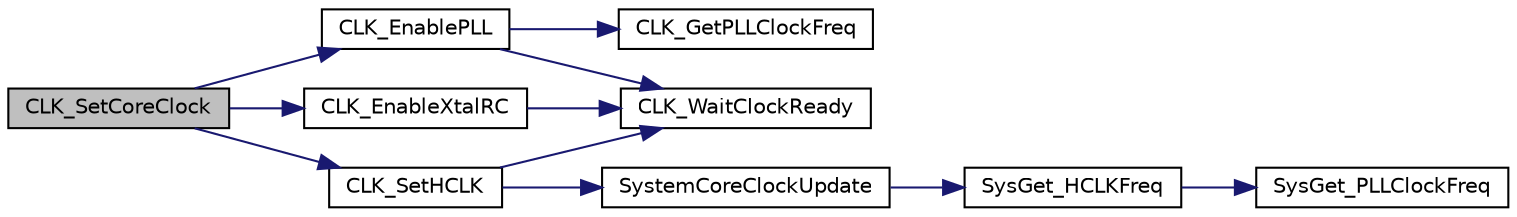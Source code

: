 digraph "CLK_SetCoreClock"
{
 // LATEX_PDF_SIZE
  edge [fontname="Helvetica",fontsize="10",labelfontname="Helvetica",labelfontsize="10"];
  node [fontname="Helvetica",fontsize="10",shape=record];
  rankdir="LR";
  Node1 [label="CLK_SetCoreClock",height=0.2,width=0.4,color="black", fillcolor="grey75", style="filled", fontcolor="black",tooltip="This function set HCLK frequency. The frequency unit is Hz. The range of u32Hclk is 24 ~ 42 MHz."];
  Node1 -> Node2 [color="midnightblue",fontsize="10",style="solid",fontname="Helvetica"];
  Node2 [label="CLK_EnablePLL",height=0.2,width=0.4,color="black", fillcolor="white", style="filled",URL="$d7/d42/group___n_a_n_o100___c_l_k___e_x_p_o_r_t_e_d___f_u_n_c_t_i_o_n_s.html#ga2c1d77ec5103fe51b332f3398d434d7f",tooltip="This function set PLL frequency."];
  Node2 -> Node3 [color="midnightblue",fontsize="10",style="solid",fontname="Helvetica"];
  Node3 [label="CLK_GetPLLClockFreq",height=0.2,width=0.4,color="black", fillcolor="white", style="filled",URL="$d7/d42/group___n_a_n_o100___c_l_k___e_x_p_o_r_t_e_d___f_u_n_c_t_i_o_n_s.html#gaf42f850d36900fcf77e4643f2db5470b",tooltip="This function get PLL frequency. The frequency unit is Hz."];
  Node2 -> Node4 [color="midnightblue",fontsize="10",style="solid",fontname="Helvetica"];
  Node4 [label="CLK_WaitClockReady",height=0.2,width=0.4,color="black", fillcolor="white", style="filled",URL="$d7/d42/group___n_a_n_o100___c_l_k___e_x_p_o_r_t_e_d___f_u_n_c_t_i_o_n_s.html#ga620c121e9147b128081654d9552efe15",tooltip="This function check selected clock source status."];
  Node1 -> Node5 [color="midnightblue",fontsize="10",style="solid",fontname="Helvetica"];
  Node5 [label="CLK_EnableXtalRC",height=0.2,width=0.4,color="black", fillcolor="white", style="filled",URL="$d7/d42/group___n_a_n_o100___c_l_k___e_x_p_o_r_t_e_d___f_u_n_c_t_i_o_n_s.html#gadfcb464858fe9270881d9edf102b9ed1",tooltip="This function enable clock source."];
  Node5 -> Node4 [color="midnightblue",fontsize="10",style="solid",fontname="Helvetica"];
  Node1 -> Node6 [color="midnightblue",fontsize="10",style="solid",fontname="Helvetica"];
  Node6 [label="CLK_SetHCLK",height=0.2,width=0.4,color="black", fillcolor="white", style="filled",URL="$d7/d42/group___n_a_n_o100___c_l_k___e_x_p_o_r_t_e_d___f_u_n_c_t_i_o_n_s.html#gab1a48f2301aa652d88d9235674183a24",tooltip="This function set HCLK clock source and HCLK clock divider."];
  Node6 -> Node4 [color="midnightblue",fontsize="10",style="solid",fontname="Helvetica"];
  Node6 -> Node7 [color="midnightblue",fontsize="10",style="solid",fontname="Helvetica"];
  Node7 [label="SystemCoreClockUpdate",height=0.2,width=0.4,color="black", fillcolor="white", style="filled",URL="$de/d38/system___nano100_series_8c.html#ae0c36a9591fe6e9c45ecb21a794f0f0f",tooltip="Updates the SystemCoreClock with current core Clock retrieved from CPU registers."];
  Node7 -> Node8 [color="midnightblue",fontsize="10",style="solid",fontname="Helvetica"];
  Node8 [label="SysGet_HCLKFreq",height=0.2,width=0.4,color="black", fillcolor="white", style="filled",URL="$de/d38/system___nano100_series_8c.html#aca6d5b465c5468d7dc1f3675e834c1b9",tooltip="Get current HCLK clock frequency."];
  Node8 -> Node9 [color="midnightblue",fontsize="10",style="solid",fontname="Helvetica"];
  Node9 [label="SysGet_PLLClockFreq",height=0.2,width=0.4,color="black", fillcolor="white", style="filled",URL="$de/d38/system___nano100_series_8c.html#ad0eab36ae6ce25e23219dc6a1e8fa73a",tooltip="Calculate current PLL clock frequency."];
}
